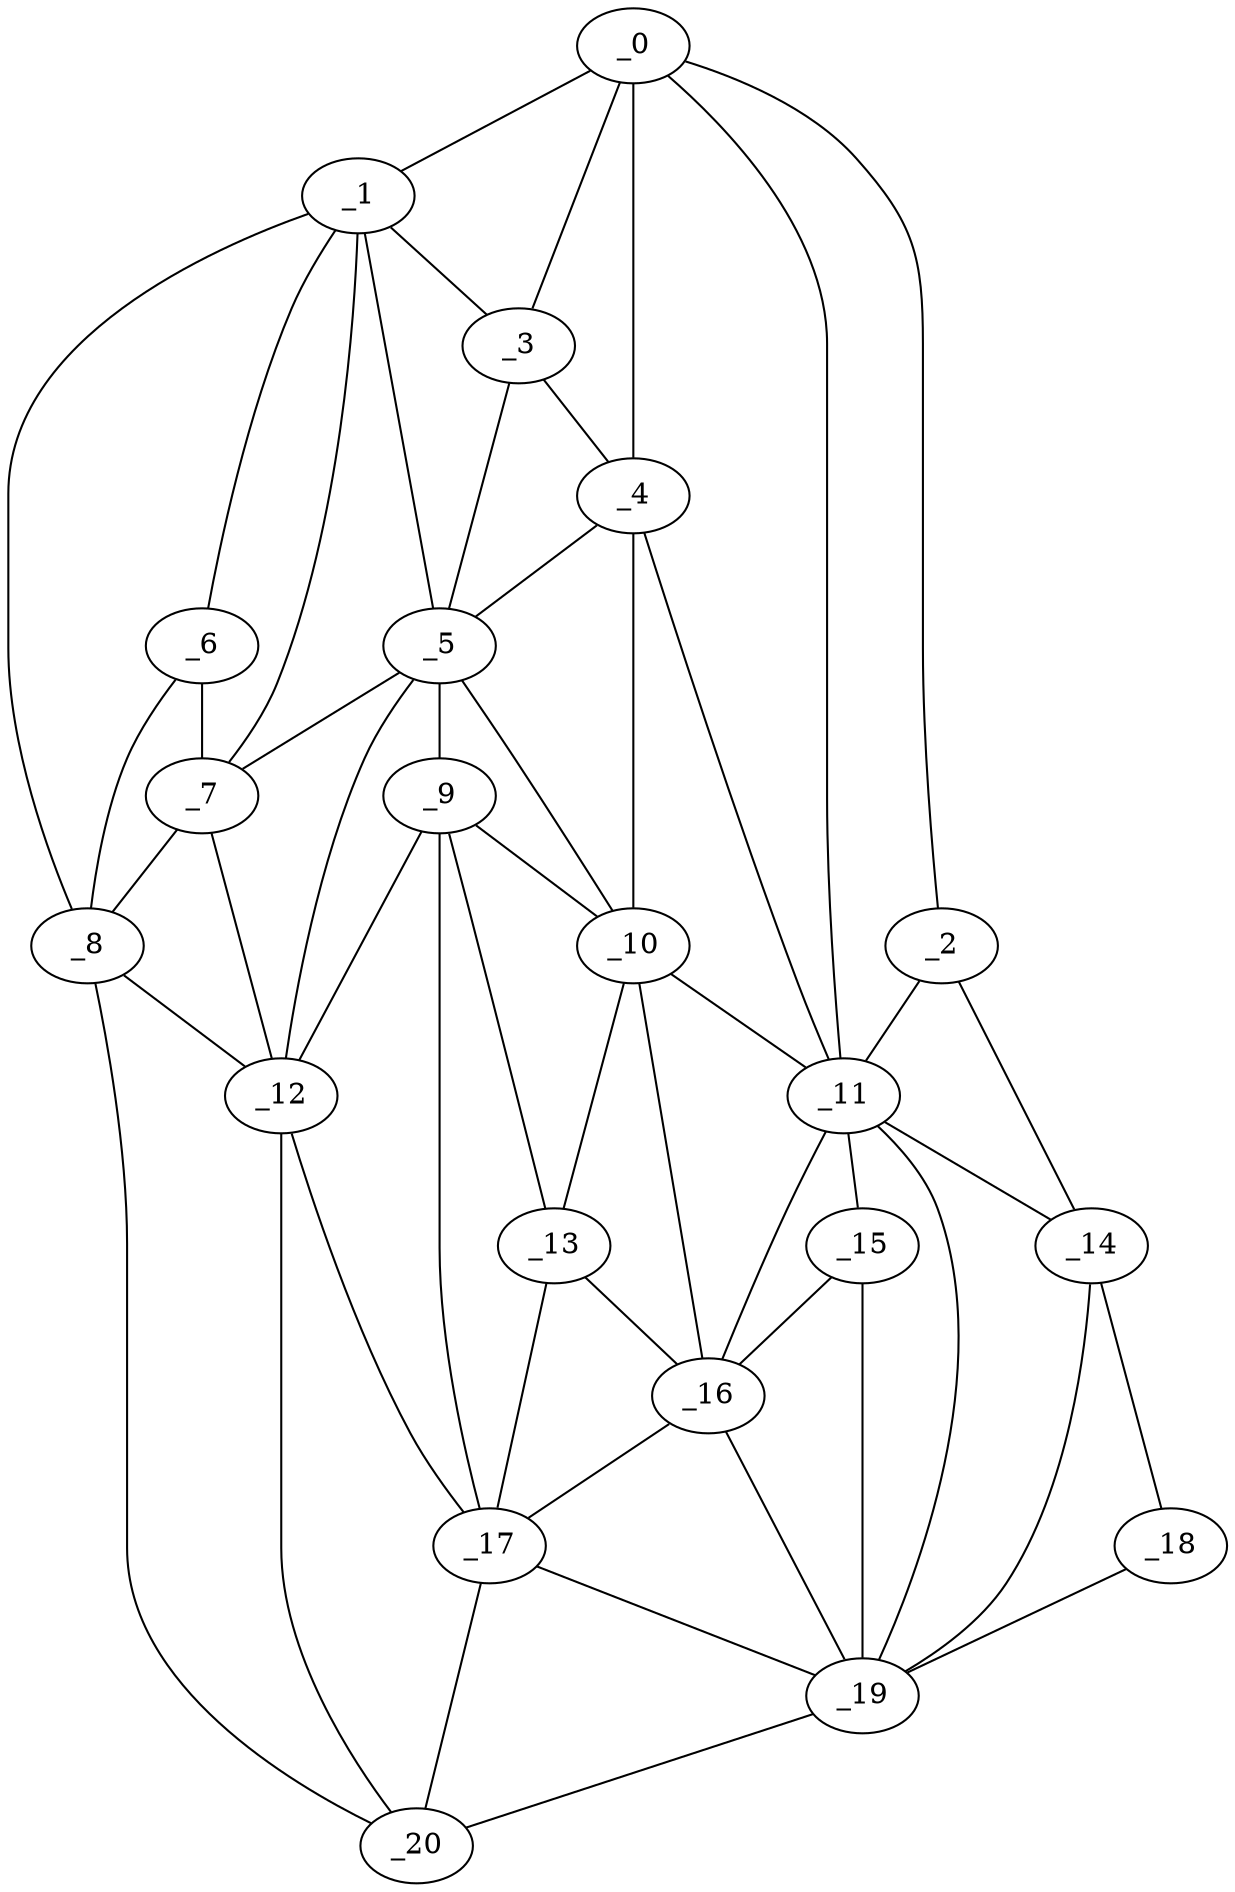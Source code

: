 graph "obj5__280.gxl" {
	_0	 [x=37,
		y=48];
	_1	 [x=38,
		y=112];
	_0 -- _1	 [valence=1];
	_2	 [x=43,
		y=28];
	_0 -- _2	 [valence=1];
	_3	 [x=44,
		y=69];
	_0 -- _3	 [valence=2];
	_4	 [x=45,
		y=65];
	_0 -- _4	 [valence=2];
	_11	 [x=86,
		y=60];
	_0 -- _11	 [valence=2];
	_1 -- _3	 [valence=1];
	_5	 [x=65,
		y=84];
	_1 -- _5	 [valence=2];
	_6	 [x=65,
		y=114];
	_1 -- _6	 [valence=2];
	_7	 [x=67,
		y=100];
	_1 -- _7	 [valence=2];
	_8	 [x=81,
		y=119];
	_1 -- _8	 [valence=1];
	_2 -- _11	 [valence=1];
	_14	 [x=88,
		y=28];
	_2 -- _14	 [valence=1];
	_3 -- _4	 [valence=2];
	_3 -- _5	 [valence=1];
	_4 -- _5	 [valence=2];
	_10	 [x=85,
		y=69];
	_4 -- _10	 [valence=1];
	_4 -- _11	 [valence=2];
	_5 -- _7	 [valence=2];
	_9	 [x=82,
		y=80];
	_5 -- _9	 [valence=2];
	_5 -- _10	 [valence=2];
	_12	 [x=86,
		y=93];
	_5 -- _12	 [valence=2];
	_6 -- _7	 [valence=2];
	_6 -- _8	 [valence=1];
	_7 -- _8	 [valence=1];
	_7 -- _12	 [valence=2];
	_8 -- _12	 [valence=2];
	_20	 [x=94,
		y=111];
	_8 -- _20	 [valence=1];
	_9 -- _10	 [valence=2];
	_9 -- _12	 [valence=2];
	_13	 [x=87,
		y=78];
	_9 -- _13	 [valence=1];
	_17	 [x=93,
		y=90];
	_9 -- _17	 [valence=2];
	_10 -- _11	 [valence=1];
	_10 -- _13	 [valence=2];
	_16	 [x=93,
		y=61];
	_10 -- _16	 [valence=2];
	_11 -- _14	 [valence=2];
	_15	 [x=93,
		y=56];
	_11 -- _15	 [valence=2];
	_11 -- _16	 [valence=2];
	_19	 [x=94,
		y=47];
	_11 -- _19	 [valence=2];
	_12 -- _17	 [valence=2];
	_12 -- _20	 [valence=2];
	_13 -- _16	 [valence=1];
	_13 -- _17	 [valence=2];
	_18	 [x=94,
		y=37];
	_14 -- _18	 [valence=1];
	_14 -- _19	 [valence=1];
	_15 -- _16	 [valence=1];
	_15 -- _19	 [valence=2];
	_16 -- _17	 [valence=2];
	_16 -- _19	 [valence=2];
	_17 -- _19	 [valence=2];
	_17 -- _20	 [valence=2];
	_18 -- _19	 [valence=1];
	_19 -- _20	 [valence=1];
}
